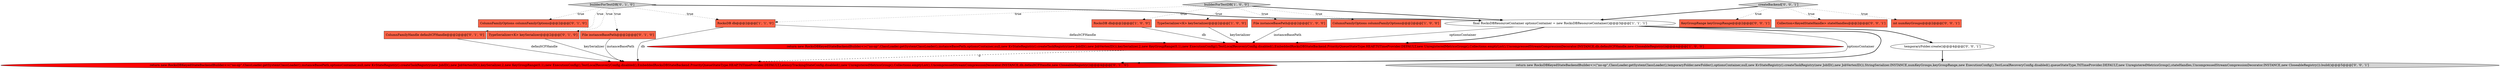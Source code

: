 digraph {
9 [style = filled, label = "ColumnFamilyOptions columnFamilyOptions@@@2@@@['0', '1', '0']", fillcolor = tomato, shape = box image = "AAA0AAABBB2BBB"];
12 [style = filled, label = "return new RocksDBKeyedStateBackendBuilder<>(\"no-op\",ClassLoader.getSystemClassLoader(),instanceBasePath,optionsContainer,null,new KvStateRegistry().createTaskRegistry(new JobID(),new JobVertexID()),keySerializer,2,new KeyGroupRange(0,1),new ExecutionConfig(),TestLocalRecoveryConfig.disabled(),EmbeddedRocksDBStateBackend.PriorityQueueStateType.HEAP,TtlTimeProvider.DEFAULT,LatencyTrackingStateConfig.disabled(),new UnregisteredMetricsGroup(),Collections.emptyList(),UncompressedStreamCompressionDecorator.INSTANCE,db,defaultCFHandle,new CloseableRegistry())@@@4@@@['0', '1', '0']", fillcolor = red, shape = ellipse image = "AAA1AAABBB2BBB"];
16 [style = filled, label = "createBackend['0', '0', '1']", fillcolor = lightgray, shape = diamond image = "AAA0AAABBB3BBB"];
5 [style = filled, label = "final RocksDBResourceContainer optionsContainer = new RocksDBResourceContainer()@@@3@@@['1', '1', '1']", fillcolor = white, shape = ellipse image = "AAA0AAABBB1BBB"];
19 [style = filled, label = "KeyGroupRange keyGroupRange@@@2@@@['0', '0', '1']", fillcolor = tomato, shape = box image = "AAA0AAABBB3BBB"];
1 [style = filled, label = "File instanceBasePath@@@2@@@['1', '0', '0']", fillcolor = tomato, shape = box image = "AAA0AAABBB1BBB"];
7 [style = filled, label = "RocksDB db@@@2@@@['1', '1', '0']", fillcolor = tomato, shape = box image = "AAA0AAABBB1BBB"];
10 [style = filled, label = "builderForTestDB['0', '1', '0']", fillcolor = lightgray, shape = diamond image = "AAA0AAABBB2BBB"];
18 [style = filled, label = "Collection<KeyedStateHandle> stateHandles@@@2@@@['0', '0', '1']", fillcolor = tomato, shape = box image = "AAA0AAABBB3BBB"];
3 [style = filled, label = "RocksDB db@@@2@@@['1', '0', '0']", fillcolor = tomato, shape = box image = "AAA0AAABBB1BBB"];
0 [style = filled, label = "TypeSerializer<K> keySerializer@@@2@@@['1', '0', '0']", fillcolor = tomato, shape = box image = "AAA0AAABBB1BBB"];
15 [style = filled, label = "return new RocksDBKeyedStateBackendBuilder<>(\"no-op\",ClassLoader.getSystemClassLoader(),temporaryFolder.newFolder(),optionsContainer,null,new KvStateRegistry().createTaskRegistry(new JobID(),new JobVertexID()),StringSerializer.INSTANCE,numKeyGroups,keyGroupRange,new ExecutionConfig(),TestLocalRecoveryConfig.disabled(),queueStateType,TtlTimeProvider.DEFAULT,new UnregisteredMetricsGroup(),stateHandles,UncompressedStreamCompressionDecorator.INSTANCE,new CloseableRegistry()).build()@@@5@@@['0', '0', '1']", fillcolor = lightgray, shape = ellipse image = "AAA0AAABBB3BBB"];
4 [style = filled, label = "ColumnFamilyOptions columnFamilyOptions@@@2@@@['1', '0', '0']", fillcolor = tomato, shape = box image = "AAA0AAABBB1BBB"];
11 [style = filled, label = "ColumnFamilyHandle defaultCFHandle@@@2@@@['0', '1', '0']", fillcolor = tomato, shape = box image = "AAA0AAABBB2BBB"];
13 [style = filled, label = "TypeSerializer<K> keySerializer@@@2@@@['0', '1', '0']", fillcolor = tomato, shape = box image = "AAA0AAABBB2BBB"];
2 [style = filled, label = "builderForTestDB['1', '0', '0']", fillcolor = lightgray, shape = diamond image = "AAA0AAABBB1BBB"];
14 [style = filled, label = "temporaryFolder.create()@@@4@@@['0', '0', '1']", fillcolor = white, shape = ellipse image = "AAA0AAABBB3BBB"];
17 [style = filled, label = "int numKeyGroups@@@2@@@['0', '0', '1']", fillcolor = tomato, shape = box image = "AAA0AAABBB3BBB"];
8 [style = filled, label = "File instanceBasePath@@@2@@@['0', '1', '0']", fillcolor = tomato, shape = box image = "AAA0AAABBB2BBB"];
6 [style = filled, label = "return new RocksDBKeyedStateBackendBuilder<>(\"no-op\",ClassLoader.getSystemClassLoader(),instanceBasePath,optionsContainer,null,new KvStateRegistry().createTaskRegistry(new JobID(),new JobVertexID()),keySerializer,2,new KeyGroupRange(0,1),new ExecutionConfig(),TestLocalRecoveryConfig.disabled(),EmbeddedRocksDBStateBackend.PriorityQueueStateType.HEAP,TtlTimeProvider.DEFAULT,new UnregisteredMetricsGroup(),Collections.emptyList(),UncompressedStreamCompressionDecorator.INSTANCE,db,defaultCFHandle,new CloseableRegistry())@@@4@@@['1', '0', '0']", fillcolor = red, shape = ellipse image = "AAA1AAABBB1BBB"];
2->3 [style = dotted, label="true"];
16->19 [style = dotted, label="true"];
10->8 [style = dotted, label="true"];
5->6 [style = solid, label="optionsContainer"];
2->0 [style = dotted, label="true"];
13->12 [style = solid, label="keySerializer"];
5->12 [style = solid, label="optionsContainer"];
7->12 [style = solid, label="db"];
16->17 [style = dotted, label="true"];
5->14 [style = bold, label=""];
10->9 [style = dotted, label="true"];
6->12 [style = dashed, label="0"];
8->12 [style = solid, label="instanceBasePath"];
10->5 [style = bold, label=""];
5->6 [style = bold, label=""];
10->13 [style = dotted, label="true"];
0->6 [style = solid, label="keySerializer"];
5->12 [style = bold, label=""];
10->11 [style = dotted, label="true"];
2->1 [style = dotted, label="true"];
2->7 [style = dotted, label="true"];
7->6 [style = solid, label="defaultCFHandle"];
2->4 [style = dotted, label="true"];
3->6 [style = solid, label="db"];
16->5 [style = bold, label=""];
14->15 [style = bold, label=""];
1->6 [style = solid, label="instanceBasePath"];
11->12 [style = solid, label="defaultCFHandle"];
10->7 [style = dotted, label="true"];
2->5 [style = bold, label=""];
16->18 [style = dotted, label="true"];
}
